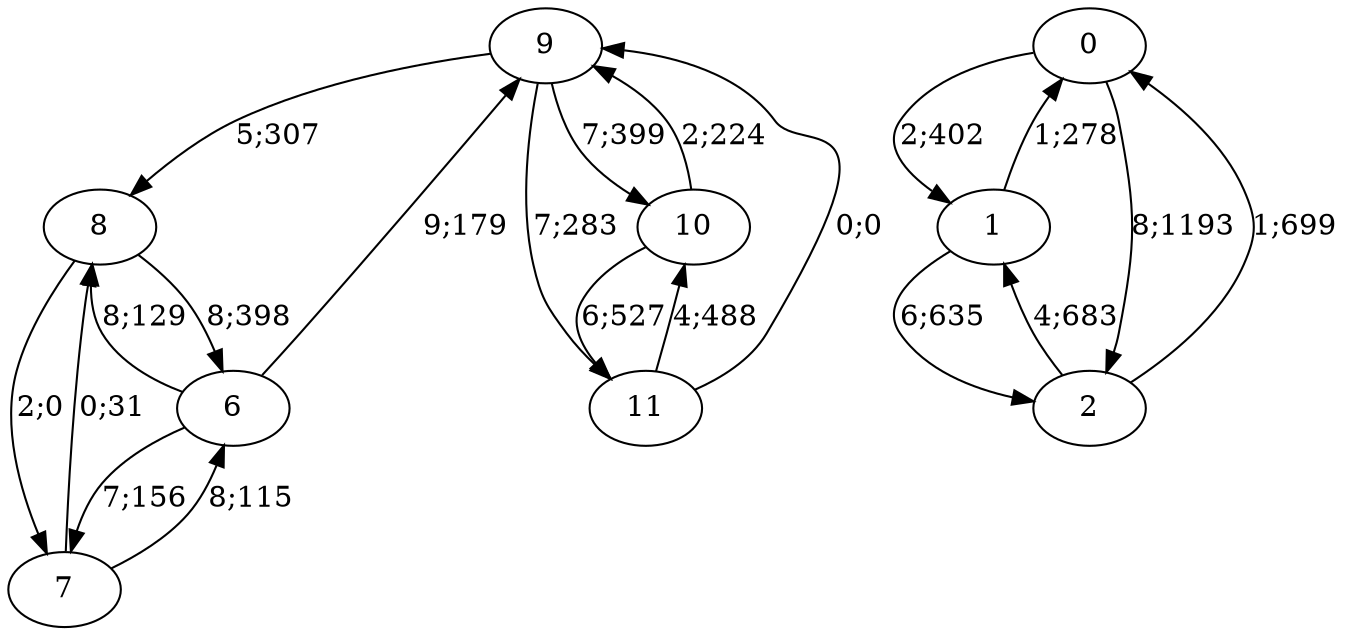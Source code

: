 digraph graph9948 {




















9 -> 8 [color=black,label="5;307"]
9 -> 10 [color=black,label="7;399"]
9 -> 11 [color=black,label="7;283"]


10 -> 9 [color=black,label="2;224"]
10 -> 11 [color=black,label="6;527"]


11 -> 9 [color=black,label="0;0"]
11 -> 10 [color=black,label="4;488"]














6 -> 9 [color=black,label="9;179"]
6 -> 7 [color=black,label="7;156"]
6 -> 8 [color=black,label="8;129"]


7 -> 6 [color=black,label="8;115"]
7 -> 8 [color=black,label="0;31"]


8 -> 6 [color=black,label="8;398"]
8 -> 7 [color=black,label="2;0"]








0 -> 1 [color=black,label="2;402"]
0 -> 2 [color=black,label="8;1193"]


1 -> 0 [color=black,label="1;278"]
1 -> 2 [color=black,label="6;635"]


2 -> 0 [color=black,label="1;699"]
2 -> 1 [color=black,label="4;683"]



















}